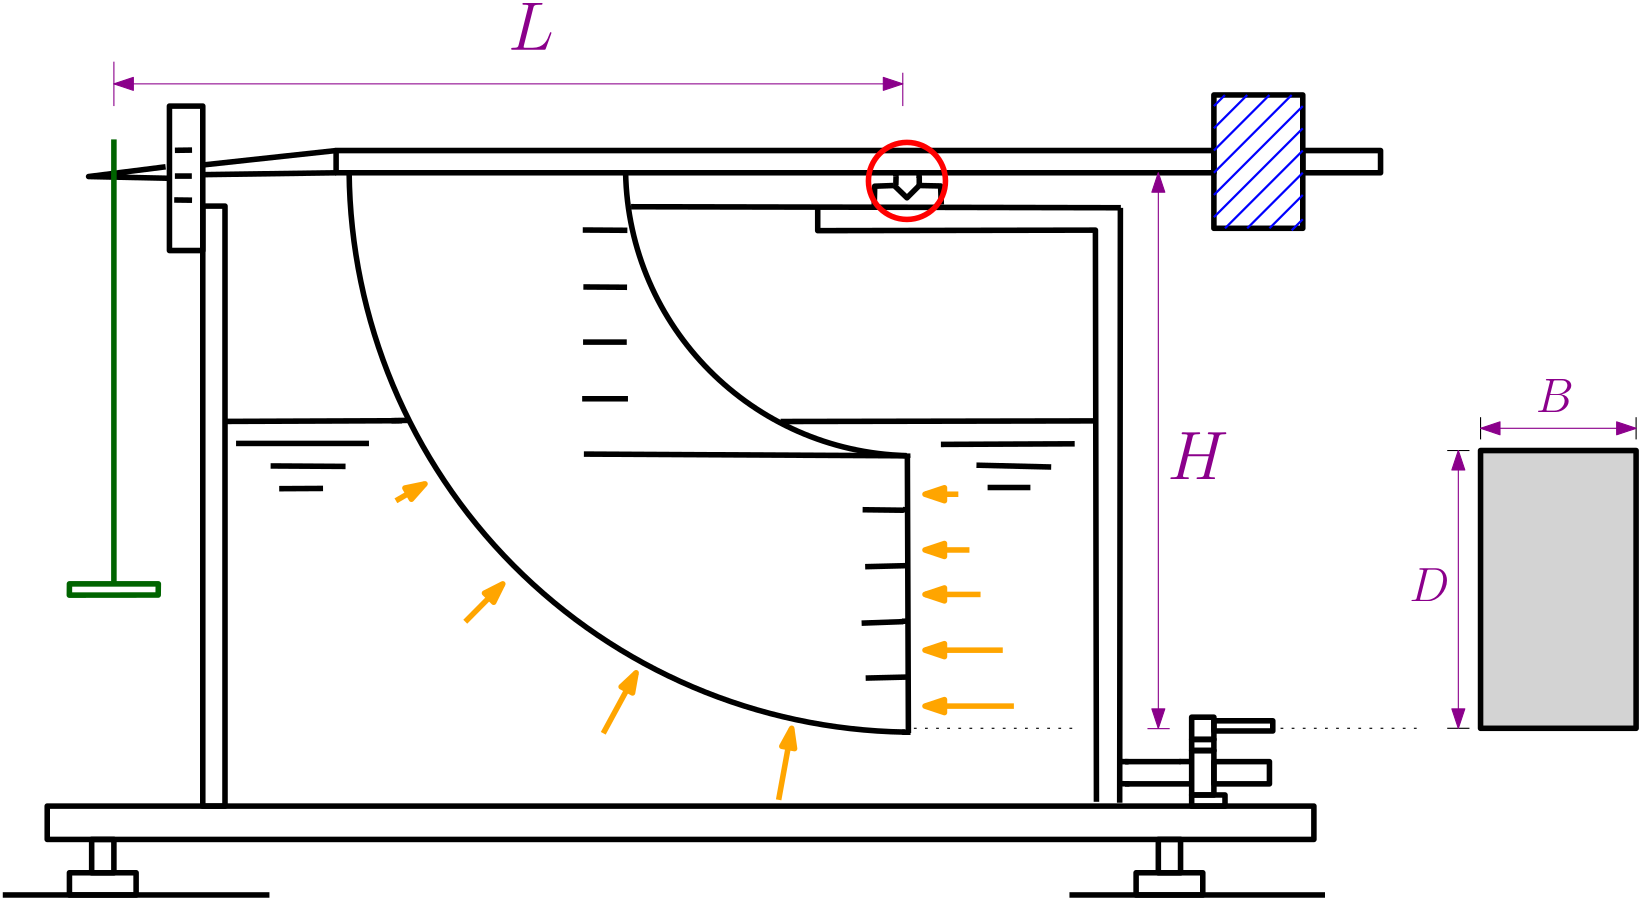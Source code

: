 <?xml version="1.0"?>
<!DOCTYPE ipe SYSTEM "ipe.dtd">
<ipe version="70218" creator="Ipe 7.2.21">
<info created="D:20201201124537" modified="D:20201201130100"/>
<ipestyle name="basic">
<symbol name="arrow/arc(spx)">
<path stroke="sym-stroke" fill="sym-stroke" pen="sym-pen">
0 0 m
-1 0.333 l
-1 -0.333 l
h
</path>
</symbol>
<symbol name="arrow/farc(spx)">
<path stroke="sym-stroke" fill="white" pen="sym-pen">
0 0 m
-1 0.333 l
-1 -0.333 l
h
</path>
</symbol>
<symbol name="arrow/ptarc(spx)">
<path stroke="sym-stroke" fill="sym-stroke" pen="sym-pen">
0 0 m
-1 0.333 l
-0.8 0 l
-1 -0.333 l
h
</path>
</symbol>
<symbol name="arrow/fptarc(spx)">
<path stroke="sym-stroke" fill="white" pen="sym-pen">
0 0 m
-1 0.333 l
-0.8 0 l
-1 -0.333 l
h
</path>
</symbol>
<symbol name="mark/circle(sx)" transformations="translations">
<path fill="sym-stroke">
0.6 0 0 0.6 0 0 e
0.4 0 0 0.4 0 0 e
</path>
</symbol>
<symbol name="mark/disk(sx)" transformations="translations">
<path fill="sym-stroke">
0.6 0 0 0.6 0 0 e
</path>
</symbol>
<symbol name="mark/fdisk(sfx)" transformations="translations">
<group>
<path fill="sym-fill">
0.5 0 0 0.5 0 0 e
</path>
<path fill="sym-stroke" fillrule="eofill">
0.6 0 0 0.6 0 0 e
0.4 0 0 0.4 0 0 e
</path>
</group>
</symbol>
<symbol name="mark/box(sx)" transformations="translations">
<path fill="sym-stroke" fillrule="eofill">
-0.6 -0.6 m
0.6 -0.6 l
0.6 0.6 l
-0.6 0.6 l
h
-0.4 -0.4 m
0.4 -0.4 l
0.4 0.4 l
-0.4 0.4 l
h
</path>
</symbol>
<symbol name="mark/square(sx)" transformations="translations">
<path fill="sym-stroke">
-0.6 -0.6 m
0.6 -0.6 l
0.6 0.6 l
-0.6 0.6 l
h
</path>
</symbol>
<symbol name="mark/fsquare(sfx)" transformations="translations">
<group>
<path fill="sym-fill">
-0.5 -0.5 m
0.5 -0.5 l
0.5 0.5 l
-0.5 0.5 l
h
</path>
<path fill="sym-stroke" fillrule="eofill">
-0.6 -0.6 m
0.6 -0.6 l
0.6 0.6 l
-0.6 0.6 l
h
-0.4 -0.4 m
0.4 -0.4 l
0.4 0.4 l
-0.4 0.4 l
h
</path>
</group>
</symbol>
<symbol name="mark/cross(sx)" transformations="translations">
<group>
<path fill="sym-stroke">
-0.43 -0.57 m
0.57 0.43 l
0.43 0.57 l
-0.57 -0.43 l
h
</path>
<path fill="sym-stroke">
-0.43 0.57 m
0.57 -0.43 l
0.43 -0.57 l
-0.57 0.43 l
h
</path>
</group>
</symbol>
<symbol name="arrow/fnormal(spx)">
<path stroke="sym-stroke" fill="white" pen="sym-pen">
0 0 m
-1 0.333 l
-1 -0.333 l
h
</path>
</symbol>
<symbol name="arrow/pointed(spx)">
<path stroke="sym-stroke" fill="sym-stroke" pen="sym-pen">
0 0 m
-1 0.333 l
-0.8 0 l
-1 -0.333 l
h
</path>
</symbol>
<symbol name="arrow/fpointed(spx)">
<path stroke="sym-stroke" fill="white" pen="sym-pen">
0 0 m
-1 0.333 l
-0.8 0 l
-1 -0.333 l
h
</path>
</symbol>
<symbol name="arrow/linear(spx)">
<path stroke="sym-stroke" pen="sym-pen">
-1 0.333 m
0 0 l
-1 -0.333 l
</path>
</symbol>
<symbol name="arrow/fdouble(spx)">
<path stroke="sym-stroke" fill="white" pen="sym-pen">
0 0 m
-1 0.333 l
-1 -0.333 l
h
-1 0 m
-2 0.333 l
-2 -0.333 l
h
</path>
</symbol>
<symbol name="arrow/double(spx)">
<path stroke="sym-stroke" fill="sym-stroke" pen="sym-pen">
0 0 m
-1 0.333 l
-1 -0.333 l
h
-1 0 m
-2 0.333 l
-2 -0.333 l
h
</path>
</symbol>
<symbol name="arrow/mid-normal(spx)">
<path stroke="sym-stroke" fill="sym-stroke" pen="sym-pen">
0.5 0 m
-0.5 0.333 l
-0.5 -0.333 l
h
</path>
</symbol>
<symbol name="arrow/mid-fnormal(spx)">
<path stroke="sym-stroke" fill="white" pen="sym-pen">
0.5 0 m
-0.5 0.333 l
-0.5 -0.333 l
h
</path>
</symbol>
<symbol name="arrow/mid-pointed(spx)">
<path stroke="sym-stroke" fill="sym-stroke" pen="sym-pen">
0.5 0 m
-0.5 0.333 l
-0.3 0 l
-0.5 -0.333 l
h
</path>
</symbol>
<symbol name="arrow/mid-fpointed(spx)">
<path stroke="sym-stroke" fill="white" pen="sym-pen">
0.5 0 m
-0.5 0.333 l
-0.3 0 l
-0.5 -0.333 l
h
</path>
</symbol>
<symbol name="arrow/mid-double(spx)">
<path stroke="sym-stroke" fill="sym-stroke" pen="sym-pen">
1 0 m
0 0.333 l
0 -0.333 l
h
0 0 m
-1 0.333 l
-1 -0.333 l
h
</path>
</symbol>
<symbol name="arrow/mid-fdouble(spx)">
<path stroke="sym-stroke" fill="white" pen="sym-pen">
1 0 m
0 0.333 l
0 -0.333 l
h
0 0 m
-1 0.333 l
-1 -0.333 l
h
</path>
</symbol>
<pen name="heavier" value="0.8"/>
<pen name="fat" value="1.2"/>
<pen name="ultrafat" value="2"/>
<symbolsize name="large" value="5"/>
<symbolsize name="small" value="2"/>
<symbolsize name="tiny" value="1.1"/>
<arrowsize name="large" value="10"/>
<arrowsize name="small" value="5"/>
<arrowsize name="tiny" value="3"/>
<color name="red" value="1 0 0"/>
<color name="blue" value="0 0 1"/>
<color name="green" value="0 1 0"/>
<color name="yellow" value="1 1 0"/>
<color name="orange" value="1 0.647 0"/>
<color name="gold" value="1 0.843 0"/>
<color name="purple" value="0.627 0.125 0.941"/>
<color name="gray" value="0.745"/>
<color name="brown" value="0.647 0.165 0.165"/>
<color name="navy" value="0 0 0.502"/>
<color name="pink" value="1 0.753 0.796"/>
<color name="seagreen" value="0.18 0.545 0.341"/>
<color name="turquoise" value="0.251 0.878 0.816"/>
<color name="violet" value="0.933 0.51 0.933"/>
<color name="darkblue" value="0 0 0.545"/>
<color name="darkcyan" value="0 0.545 0.545"/>
<color name="darkgray" value="0.663"/>
<color name="darkgreen" value="0 0.392 0"/>
<color name="darkmagenta" value="0.545 0 0.545"/>
<color name="darkorange" value="1 0.549 0"/>
<color name="darkred" value="0.545 0 0"/>
<color name="lightblue" value="0.678 0.847 0.902"/>
<color name="lightcyan" value="0.878 1 1"/>
<color name="lightgray" value="0.827"/>
<color name="lightgreen" value="0.565 0.933 0.565"/>
<color name="lightyellow" value="1 1 0.878"/>
<dashstyle name="dotted" value="[1 3] 0"/>
<dashstyle name="dashed" value="[4] 0"/>
<dashstyle name="dash dotted" value="[4 2 1 2] 0"/>
<dashstyle name="dash dot dotted" value="[4 2 1 2 1 2] 0"/>
<textsize name="large" value="\large"/>
<textsize name="small" value="\small"/>
<textsize name="tiny" value="\tiny"/>
<textsize name="Large" value="\Large"/>
<textsize name="LARGE" value="\LARGE"/>
<textsize name="huge" value="\huge"/>
<textsize name="Huge" value="\Huge"/>
<textsize name="footnote" value="\footnotesize"/>
<textstyle name="center" begin="\begin{center}" end="\end{center}"/>
<textstyle name="itemize" begin="\begin{itemize}" end="\end{itemize}"/>
<textstyle name="item" begin="\begin{itemize}\item{}" end="\end{itemize}"/>
<gridsize name="4 pts" value="4"/>
<gridsize name="8 pts (~3 mm)" value="8"/>
<gridsize name="16 pts (~6 mm)" value="16"/>
<gridsize name="32 pts (~12 mm)" value="32"/>
<gridsize name="10 pts (~3.5 mm)" value="10"/>
<gridsize name="20 pts (~7 mm)" value="20"/>
<gridsize name="14 pts (~5 mm)" value="14"/>
<gridsize name="28 pts (~10 mm)" value="28"/>
<gridsize name="56 pts (~20 mm)" value="56"/>
<anglesize name="90 deg" value="90"/>
<anglesize name="60 deg" value="60"/>
<anglesize name="45 deg" value="45"/>
<anglesize name="30 deg" value="30"/>
<anglesize name="22.5 deg" value="22.5"/>
<opacity name="10%" value="0.1"/>
<opacity name="30%" value="0.3"/>
<opacity name="50%" value="0.5"/>
<opacity name="75%" value="0.75"/>
<tiling name="falling" angle="-60" step="4" width="1"/>
<tiling name="rising" angle="30" step="4" width="1"/>
</ipestyle>
<page>
<layer name="alpha"/>
<view layers="alpha" active="alpha"/>
<path layer="alpha" matrix="1 0 0 1.01667 -40 -4.53333" transformations="rigid" stroke="black" pen="ultrafat">
104 556 m
104 504 l
116 504 l
116 556 l
h
</path>
<path matrix="1 0 0 1.01667 -40 -4.53333" transformations="rigid" stroke="black" pen="ultrafat">
116 520 m
116 304 l
124 304 l
124 520 l
h
</path>
<path matrix="1 0 0 1.01667 -40 -4.53333" transformations="rigid" stroke="black" pen="ultrafat">
60 304 m
60 292 l
516 292 l
516 304 l
h
</path>
<path matrix="1 0 0 1.01667 -40 -4.53333" transformations="rigid" stroke="black" pen="ultrafat">
76 292 m
76 280 l
84 280 l
84 292 l
h
</path>
<path matrix="1 0 0 1.01667 -40 -4.53333" transformations="rigid" stroke="black" pen="ultrafat">
460 292 m
460 280 l
468 280 l
468 292 l
h
</path>
<path matrix="1 0 0 1.01667 -40 -4.53333" transformations="rigid" stroke="black" pen="ultrafat">
540 532 m
540 540 l
512 540 l
512 532 l
h
</path>
<path matrix="1 0 0 1.01667 -40 -4.53333" transformations="rigid" stroke="black" pen="ultrafat">
480 560 m
480 512 l
512 512 l
512 560 l
h
</path>
<path matrix="1 0 0 1.01667 -40 -4.53333" transformations="rigid" stroke="black" pen="ultrafat">
480 532 m
480 540 l
164 540 l
164 532 l
h
</path>
<path matrix="1 0 0 1.01667 -40 -4.53333" transformations="rigid" stroke="darkgreen" pen="ultrafat">
68 384 m
67.965 379.941 l
99.9462 379.983 l
100 384 l
h
</path>
<path matrix="1 0 0 1.01667 -40 -4.53333" transformations="rigid" stroke="black" pen="ultrafat">
68 280 m
68 272 l
92 272 l
92 280 l
h
</path>
<path matrix="1 0 0 1.01667 -40 -4.53333" transformations="rigid" stroke="black" pen="ultrafat">
452 280 m
452 272 l
476 272 l
476 280 l
h
</path>
<path matrix="1 0 0 1.01667 -40 -4.53333" transformations="rigid" stroke="black" pen="ultrafat">
44 272 m
140 272 l
</path>
<path matrix="1 0 0 1.01667 -40 -4.53333" transformations="rigid" stroke="black" pen="ultrafat">
428 272 m
520 272 l
</path>
<path matrix="1 0 0 1.01667 -40 -4.53333" transformations="rigid" stroke="black" pen="ultrafat">
448 320 m
468 320 l
</path>
<path matrix="1 0 0 1.01667 -40 -4.53333" transformations="rigid" stroke="black" pen="ultrafat">
448 312 m
472 312 l
</path>
<path matrix="1 0 0 1.01667 -40 -4.53333" transformations="rigid" stroke="black" pen="ultrafat">
472 324 m
472 308 l
480 308 l
480 324 l
h
</path>
<path matrix="1 0 0 1.01667 -40 -4.53333" transformations="rigid" stroke="black" pen="ultrafat">
472 308 m
472 304 l
484 304 l
484 308 l
h
</path>
<path matrix="1 0 0 1.01667 -40 -4.53333" transformations="rigid" stroke="black" pen="ultrafat">
480 320 m
480 312 l
500 312 l
500 320 l
h
</path>
<path matrix="1 0 0 1.01667 -40 -4.53333" transformations="rigid" stroke="black" pen="ultrafat">
472 328 m
472 324 l
480 324 l
480 328 l
h
</path>
<path matrix="1 0 0 1.01667 -40 -4.53333" transformations="rigid" stroke="black" pen="ultrafat">
472 336 m
472 328 l
480 328 l
480 336 l
h
</path>
<path matrix="1 0 0 1.01667 -40 -4.53333" transformations="rigid" stroke="black" pen="ultrafat">
479.988 334.706 m
479.988 331.043 l
501.2 331.043 l
501.2 334.706 l
h
</path>
<path matrix="1 0 0 1.01667 -40 -4.53333" transformations="rigid" stroke="black" pen="ultrafat">
369.654 430.099 m
370.02 330.308 l
</path>
<path matrix="1 0 0 1.01667 -40 -4.53333" transformations="rigid" stroke="black" pen="ultrafat">
369.471 350.449 m
354.639 350.083 l
</path>
<path matrix="1 0 0 1.01667 -40 -4.53333" transformations="rigid" stroke="black" pen="ultrafat">
368.189 370.407 m
353.175 369.858 l
</path>
<path matrix="1 0 0 1.01667 -40 -4.53333" transformations="rigid" stroke="black" pen="ultrafat">
368.921 390.549 m
354.456 390.182 l
</path>
<path matrix="1 0 0 1.01667 -40 -4.53333" transformations="rigid" stroke="black" pen="ultrafat">
368.372 410.507 m
353.541 410.69 l
</path>
<path matrix="1 0 0 1.01667 -40 -4.53333" transformations="rigid" stroke="black" pen="ultrafat">
268.218 532 m
103.935 0 0 103.935 372.133 534.059 369.38 430.16 a
</path>
<path matrix="1 0 0 1.01667 -40 -4.53333" transformations="rigid" stroke="black" pen="ultrafat">
168.689 532 m
203.454 0 0 203.454 372.133 534.059 368.781 330.632 a
</path>
<path matrix="1 0 0 1.01667 -40 -4.53333" transformations="rigid" stroke="black" pen="ultrafat">
357.733 520.392 m
357.9 527.156 l
364.581 527.406 l
</path>
<path matrix="1 0 0 1.01667 -40 -4.53333" transformations="rigid" stroke="black" pen="ultrafat">
364.664 527.657 m
369.508 522.98 l
373.934 527.406 l
381.616 527.239 l
381.867 520.559 l
</path>
<path matrix="1 0 0 1.01667 -40 -4.53333" transformations="rigid" stroke="black" pen="ultrafat">
365.583 530.663 m
365.499 527.49 l
</path>
<path matrix="1 0 0 1.01667 -40 -4.53333" transformations="rigid" stroke="black" pen="ultrafat">
373.934 530.58 m
373.934 527.406 l
</path>
<path matrix="1 0 0 1.01667 -40 -4.53333" transformations="rigid" stroke="black" pen="ultrafat">
164 540 m
116.149 534.816 l
</path>
<path matrix="1 0 0 1.01667 -40 -4.53333" transformations="rigid" stroke="black" pen="ultrafat">
164 532 m
115.564 531.308 l
</path>
<path matrix="1 0 0 1.01667 -40 -4.53333" transformations="rigid" stroke="black" pen="ultrafat">
104 530 m
74.8963 530.64 l
102.621 534.148 l
</path>
<path matrix="1 0 0 1.01667 -40 -4.53333" transformations="rigid" stroke="black" pen="ultrafat">
105.961 540.077 m
112.14 540.16 l
</path>
<path matrix="1 0 0 1.01667 -40 -4.53333" transformations="rigid" stroke="black" pen="ultrafat">
105.961 530.807 m
112.057 530.807 l
</path>
<path matrix="1 0 0 1.01667 -40 -4.53333" transformations="rigid" stroke="black" pen="ultrafat">
105.71 522.206 m
112.14 522.123 l
</path>
<path matrix="1 0 0 1.01667 -40 -4.53333" transformations="rigid" stroke="black" pen="ultrafat">
124.473 442.485 m
187.688 442.736 l
</path>
<path matrix="1 0 0 1.01667 -40 -4.53333" transformations="rigid" stroke="black" pen="ultrafat">
127.98 434.552 m
175.83 434.552 l
</path>
<path matrix="1 0 0 1.01667 -40 -4.53333" transformations="rigid" stroke="black" pen="ultrafat">
140.423 426.452 m
167.395 426.285 l
</path>
<path matrix="1 0 0 1.01667 -40 -4.53333" transformations="rigid" stroke="black" pen="ultrafat">
143.512 418.268 m
159.295 418.352 l
</path>
<path matrix="1 0 0 1.01667 -40 -4.53333" transformations="rigid" stroke="black" pen="ultrafat">
324.006 442.452 m
436.507 442.669 l
</path>
<path matrix="1 0 0 1.01667 -40 -4.53333" transformations="rigid" stroke="black" pen="ultrafat">
381.721 434.207 m
429.889 434.424 l
</path>
<path matrix="1 0 0 1.01667 -40 -4.53333" transformations="rigid" stroke="black" pen="ultrafat">
394.522 426.721 m
421.427 426.07 l
</path>
<path matrix="1 0 0 1.01667 -40 -4.53333" transformations="rigid" stroke="black" pen="ultrafat">
398.536 418.693 m
413.942 418.693 l
</path>
<path matrix="1 0 0 1.01667 -40 -4.53333" transformations="rigid" stroke="black" pen="ultrafat">
253.195 430.72 m
369.392 430.102 l
</path>
<path matrix="1 0 0 1.01667 -40 -4.53333" transformations="rigid" stroke="black" pen="ultrafat">
252.577 450.637 m
269.068 450.637 l
</path>
<path matrix="1 0 0 1.01667 -40 -4.53333" transformations="rigid" stroke="black" pen="ultrafat">
252.903 471.032 m
268.634 471.032 l
</path>
<path matrix="1 0 0 1.01667 -40 -4.53333" transformations="rigid" stroke="black" pen="ultrafat">
253.011 490.885 m
268.742 490.777 l
</path>
<path matrix="1 0 0 1.01667 -40 -4.53333" transformations="rigid" stroke="black" pen="ultrafat">
252.794 511.389 m
268.851 511.281 l
</path>
<path matrix="1 0 0 1.01667 -40 -4.53333" transformations="rigid" stroke="black" pen="ultrafat">
270.179 519.767 m
446.505 519.401 l
</path>
<path matrix="1 0 0 1.01667 -40 -4.53333" transformations="rigid" stroke="black" pen="ultrafat">
337.377 519.767 m
337.377 511.161 l
437.35 511.344 l
437.717 305.538 l
</path>
<path matrix="1 0 0 1.01667 -40 -4.53333" transformations="rigid" stroke="black" pen="ultrafat">
446.341 519.357 m
446.084 305.211 l
</path>
<path matrix="1 0 0 1.01667 -40 -4.53333" transformations="rigid" stroke="black" pen="ultrafat">
446.245 320.03 m
449.313 319.981 l
</path>
<path matrix="1 0 0 1.01667 -40 -4.53333" transformations="rigid" stroke="black" pen="ultrafat">
467.619 320.03 m
471.825 320.03 l
</path>
<path matrix="1 0 0 1.01667 -40 -4.53333" transformations="rigid" stroke="black" pen="ultrafat">
446.393 312.064 m
449.609 312.015 l
</path>
<path matrix="1 0 0 1.01667 -40 -4.53333" transformations="rigid" stroke="darkgreen" pen="ultrafat">
84 384 m
84 544 l
</path>
<path matrix="1 0 0 1.01667 -40 -4.53333" transformations="rigid" stroke="black" pen="ultrafat">
367.786 330.586 m
370.795 330.586 l
</path>
<path matrix="1 0 0 1.01667 -40 -4.53333" transformations="rigid" stroke="black" pen="ultrafat">
367.99 410.747 m
369.469 410.618 l
</path>
<path matrix="1 0 0 1.01667 -40 -4.53333" transformations="rigid" stroke="black" pen="ultrafat">
367.728 370.512 m
369.707 370.611 l
</path>
<path matrix="1 0 0 1.01667 -40 -4.53333" transformations="rigid" stroke="black" pen="ultrafat">
369.752 429.337 m
369.752 430.962 l
</path>
<path matrix="1 0 0 1.01667 -40 -4.53333" transformations="rigid" stroke="black" pen="ultrafat">
183.933 442.75 m
190.065 442.864 l
</path>
<path matrix="1 0 0 1.01667 -40 -4.53333" transformations="rigid" stroke="orange" pen="ultrafat" rarrow="normal/normal">
196 420 m
185.526 413.925 l
</path>
<path matrix="1 0 0 1.01667 -40 -4.53333" transformations="rigid" stroke="orange" pen="ultrafat" rarrow="normal/normal">
224 384 m
210.489 370.361 l
</path>
<path matrix="1 0 0 1.01667 -40 -4.53333" transformations="rigid" stroke="orange" pen="ultrafat" rarrow="normal/normal">
272 352 m
260.17 330.207 l
</path>
<path matrix="1 0 0 1.01667 -40 -4.53333" transformations="rigid" stroke="orange" pen="ultrafat" rarrow="normal/normal">
328 332 m
323.311 306.248 l
</path>
<path matrix="1 0 0 1.01667 -40 11.7333" transformations="rigid" stroke="orange" pen="ultrafat" rarrow="normal/normal">
376 400 m
388 400 l
</path>
<path matrix="1 0 0 1.01667 -40 7.66667" transformations="rigid" stroke="orange" pen="ultrafat" rarrow="normal/normal">
376 384 m
392 384 l
</path>
<path matrix="1 0 0 1.01667 -40 7.66667" transformations="rigid" stroke="orange" pen="ultrafat" rarrow="normal/normal">
376 368 m
396 368 l
</path>
<path matrix="1 0 0 1.01667 -40 3.6" transformations="rigid" stroke="orange" pen="ultrafat" rarrow="normal/normal">
376 352 m
404 352 l
</path>
<path matrix="1 0 0 1.01667 -40 -4.53333" transformations="rigid" stroke="orange" pen="ultrafat" rarrow="normal/normal">
376 340 m
408 340 l
</path>
<path matrix="1 0 0 1.01667 -42.6299 -9.5298" transformations="rigid" stroke="1 0 0" pen="ultrafat">
13.8664 0 0 13.8664 372.133 534.059 e
</path>
<path matrix="1 0 0 1.01667 -40 -4.53333" transformations="rigid" stroke="0" pen="ultrafat">
365.438 530.575 m
365.696 531.796 l
</path>
<path matrix="1 0 0 1.01667 -40 -4.53333" transformations="rigid" stroke="0" pen="ultrafat">
373.923 530.189 m
373.795 532.311 l
</path>
<path matrix="1 0 0 1.01667 -40 -4.53333" transformations="rigid" stroke="0 0 1" pen="heavier">
484 560 m
480 556 l
</path>
<path matrix="1 0 0 1.01667 -40 -4.53333" transformations="rigid" stroke="0 0 1" pen="heavier">
492 560 m
480 548 l
</path>
<path matrix="1 0 0 1.01667 -40 -4.53333" transformations="rigid" stroke="0 0 1" pen="heavier">
500 560 m
480 540 l
</path>
<path matrix="1 0 0 1.01667 -40 -4.53333" transformations="rigid" stroke="0 0 1" pen="heavier">
508 560 m
480 532 l
</path>
<path matrix="1 0 0 1.01667 -40 -4.53333" transformations="rigid" stroke="0 0 1" pen="heavier">
512 556 m
480 524 l
</path>
<path matrix="1 0 0 1.01667 -40 -4.53333" transformations="rigid" stroke="0 0 1" pen="heavier">
512 548 m
480 516 l
</path>
<path matrix="1 0 0 1.01667 -40 -4.53333" transformations="rigid" stroke="0 0 1" pen="heavier">
512 540 m
484 512 l
</path>
<path matrix="1 0 0 1.01667 -40 -4.53333" transformations="rigid" stroke="0 0 1" pen="heavier">
512 532 m
492 512 l
</path>
<path matrix="1 0 0 1.01667 -40 -4.53333" transformations="rigid" stroke="0 0 1" pen="heavier">
512 524 m
500 512 l
</path>
<path matrix="1 0 0 1.01667 0 -4.53333" transformations="rigid" stroke="darkmagenta" arrow="normal/normal" rarrow="normal/normal">
44 564 m
328 564 l
</path>
<path matrix="1 0 0 1.01667 -144 -4.53333" transformations="rigid" stroke="0.541 0 0.541" arrow="normal/normal" rarrow="normal/normal">
564 332 m
564 532 l
</path>
<path matrix="1 0 0 1.01667 -40 -4.53333" transformations="rigid" stroke="0" dash="dotted">
372 332 m
432 332 l
</path>
<path matrix="1 0 0 1.01667 -40 -4.53333" transformations="rigid" stroke="0" dash="dotted">
504 332 m
556 332 l
</path>
<path matrix="1 0 0 1.01667 -40 -4.53333" transformations="rigid" stroke="0" dash="dotted" cap="1">
484 560 m
484 560 l
</path>
<path matrix="1 0 0 1.01667 -12 -49.2667" transformations="rigid" stroke="0 0 1" pen="heavier">
484 560 m
480 556 l
</path>
<path matrix="1 0 0 1.01667 8 -4.53333" transformations="rigid" stroke="0" fill="lightgray" pen="ultrafat">
528 432 m
528 332 l
584 332 l
584 432 l
h
</path>
<path matrix="1 0 0 1.01667 8 -4.53333" transformations="rigid" stroke="0">
528 444 m
528 436 l
</path>
<path matrix="1 0 0 1.01667 8 -4.53333" transformations="rigid" stroke="0">
584 444 m
584 436 l
</path>
<path matrix="1 0 0 1.01667 0 -4.53333" transformations="rigid" stroke="0">
524 432 m
532 432 l
</path>
<path matrix="1 0 0 1.01667 0 -4.53333" transformations="rigid" stroke="0">
524 332 m
532 332 l
</path>
<path matrix="1 0 0 1.01667 0 -4.53333" transformations="rigid" stroke="darkmagenta" arrow="normal/normal" rarrow="normal/normal">
528 432 m
528 332 l
</path>
<path matrix="1 0 0 1.01667 0 -4.53333" transformations="rigid" stroke="darkmagenta" arrow="normal/normal" rarrow="normal/normal">
536 440 m
592 440 l
</path>
<text matrix="1 0 0 1.01667 -8.109 -14.1628" transformations="rigid" pos="564 448" stroke="darkmagenta" type="label" width="13.675" height="11.764" depth="0" valign="baseline" size="LARGE" style="math">B</text>
<text matrix="1 0 0 1.01667 -53.6903 -82.2808" transformations="rigid" pos="564 448" stroke="darkmagenta" type="label" width="14.464" height="11.764" depth="0" valign="baseline" size="LARGE" style="math">D</text>
<text matrix="1 0 0 1.01667 -378.16 116.253" transformations="rigid" pos="564 448" stroke="darkmagenta" type="label" width="16.513" height="16.938" depth="0" valign="baseline" size="Huge" style="math">L</text>
<path matrix="1 0 0 1.01667 0 -4.53333" transformations="rigid" stroke="darkmagenta">
44 556 m
44 572 l
</path>
<path matrix="1 0 0 1.01667 0 -4.53333" transformations="rigid" stroke="darkmagenta">
328 568 m
328 556 l
</path>
<text matrix="1 0 0 1.01667 -140.75 -38.3758" transformations="rigid" pos="564 448" stroke="darkmagenta" type="label" width="22.024" height="16.938" depth="0" valign="baseline" size="Huge" style="math">H</text>
<path matrix="1 0 0 1 0.0854569 -0.65517" stroke="0.541 0 0.541">
424 328 m
416 328 l
</path>
</page>
</ipe>
